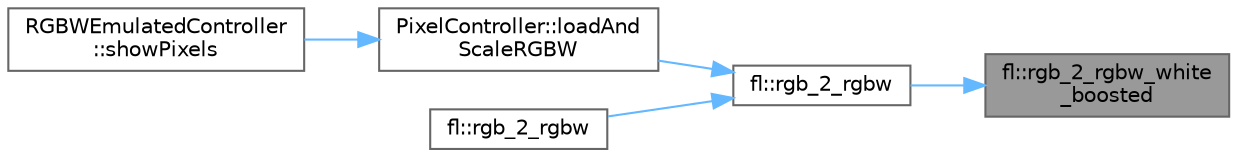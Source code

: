 digraph "fl::rgb_2_rgbw_white_boosted"
{
 // INTERACTIVE_SVG=YES
 // LATEX_PDF_SIZE
  bgcolor="transparent";
  edge [fontname=Helvetica,fontsize=10,labelfontname=Helvetica,labelfontsize=10];
  node [fontname=Helvetica,fontsize=10,shape=box,height=0.2,width=0.4];
  rankdir="RL";
  Node1 [id="Node000001",label="fl::rgb_2_rgbw_white\l_boosted",height=0.2,width=0.4,color="gray40", fillcolor="grey60", style="filled", fontcolor="black",tooltip="Converts RGB to RGBW with a boosted white channel."];
  Node1 -> Node2 [id="edge1_Node000001_Node000002",dir="back",color="steelblue1",style="solid",tooltip=" "];
  Node2 [id="Node000002",label="fl::rgb_2_rgbw",height=0.2,width=0.4,color="grey40", fillcolor="white", style="filled",URL="$d4/d36/namespacefl_a2d47aae01409bfa0cab642e6d0a3f126.html#a2d47aae01409bfa0cab642e6d0a3f126",tooltip="Converts RGB to RGBW using one of the functions."];
  Node2 -> Node3 [id="edge2_Node000002_Node000003",dir="back",color="steelblue1",style="solid",tooltip=" "];
  Node3 [id="Node000003",label="PixelController::loadAnd\lScaleRGBW",height=0.2,width=0.4,color="grey40", fillcolor="white", style="filled",URL="$d0/dee/struct_pixel_controller_aa75c347910343e54b608faf4f4a002bd.html#aa75c347910343e54b608faf4f4a002bd",tooltip=" "];
  Node3 -> Node4 [id="edge3_Node000003_Node000004",dir="back",color="steelblue1",style="solid",tooltip=" "];
  Node4 [id="Node000004",label="RGBWEmulatedController\l::showPixels",height=0.2,width=0.4,color="grey40", fillcolor="white", style="filled",URL="$d5/d83/class_r_g_b_w_emulated_controller_aba9a2f023f2950dbcdf3c2482f765350.html#aba9a2f023f2950dbcdf3c2482f765350",tooltip="Send the LED data to the strip."];
  Node2 -> Node5 [id="edge4_Node000002_Node000005",dir="back",color="steelblue1",style="solid",tooltip=" "];
  Node5 [id="Node000005",label="fl::rgb_2_rgbw",height=0.2,width=0.4,color="grey40", fillcolor="white", style="filled",URL="$d4/d36/namespacefl_af1506f367a7e9c2e80eeeac7cefa420c.html#af1506f367a7e9c2e80eeeac7cefa420c",tooltip=" "];
}

